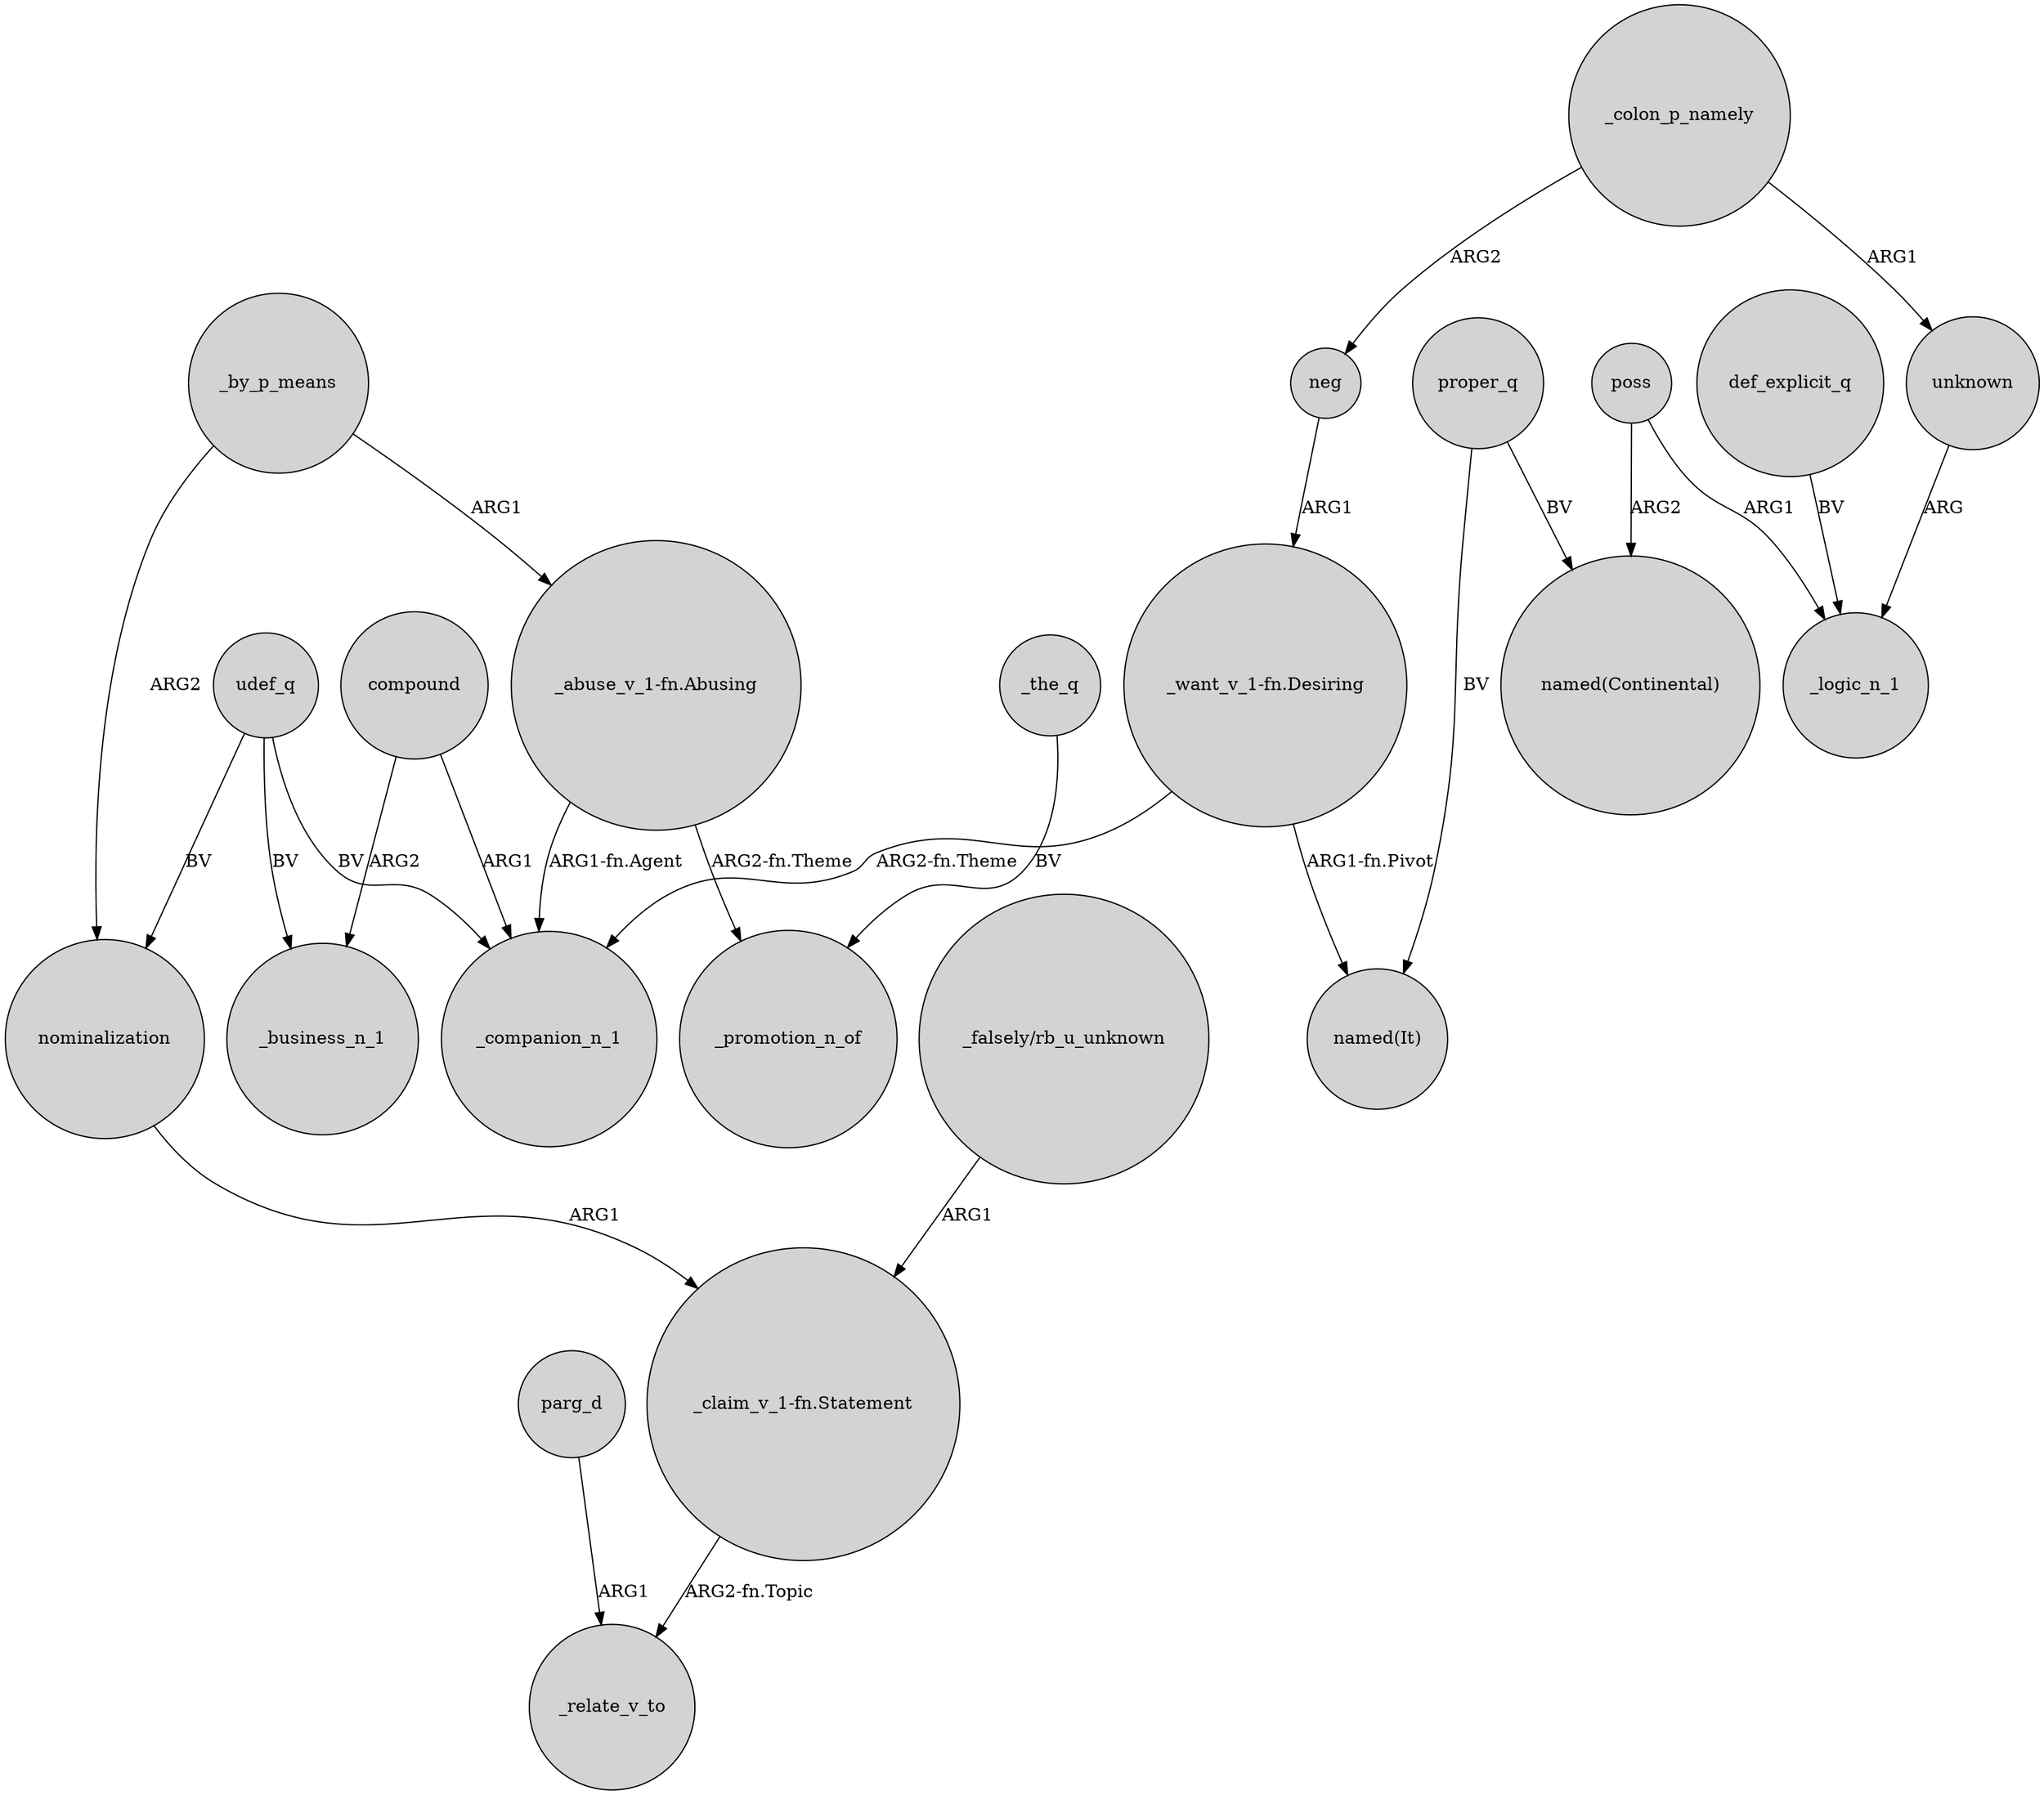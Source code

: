 digraph {
	node [shape=circle style=filled]
	proper_q -> "named(It)" [label=BV]
	_by_p_means -> nominalization [label=ARG2]
	def_explicit_q -> _logic_n_1 [label=BV]
	"_abuse_v_1-fn.Abusing" -> _promotion_n_of [label="ARG2-fn.Theme"]
	parg_d -> _relate_v_to [label=ARG1]
	"_want_v_1-fn.Desiring" -> _companion_n_1 [label="ARG2-fn.Theme"]
	unknown -> _logic_n_1 [label=ARG]
	nominalization -> "_claim_v_1-fn.Statement" [label=ARG1]
	"_want_v_1-fn.Desiring" -> "named(It)" [label="ARG1-fn.Pivot"]
	poss -> "named(Continental)" [label=ARG2]
	_colon_p_namely -> unknown [label=ARG1]
	"_claim_v_1-fn.Statement" -> _relate_v_to [label="ARG2-fn.Topic"]
	proper_q -> "named(Continental)" [label=BV]
	udef_q -> _companion_n_1 [label=BV]
	compound -> _business_n_1 [label=ARG2]
	udef_q -> nominalization [label=BV]
	poss -> _logic_n_1 [label=ARG1]
	udef_q -> _business_n_1 [label=BV]
	_colon_p_namely -> neg [label=ARG2]
	"_falsely/rb_u_unknown" -> "_claim_v_1-fn.Statement" [label=ARG1]
	_by_p_means -> "_abuse_v_1-fn.Abusing" [label=ARG1]
	"_abuse_v_1-fn.Abusing" -> _companion_n_1 [label="ARG1-fn.Agent"]
	neg -> "_want_v_1-fn.Desiring" [label=ARG1]
	compound -> _companion_n_1 [label=ARG1]
	_the_q -> _promotion_n_of [label=BV]
}
